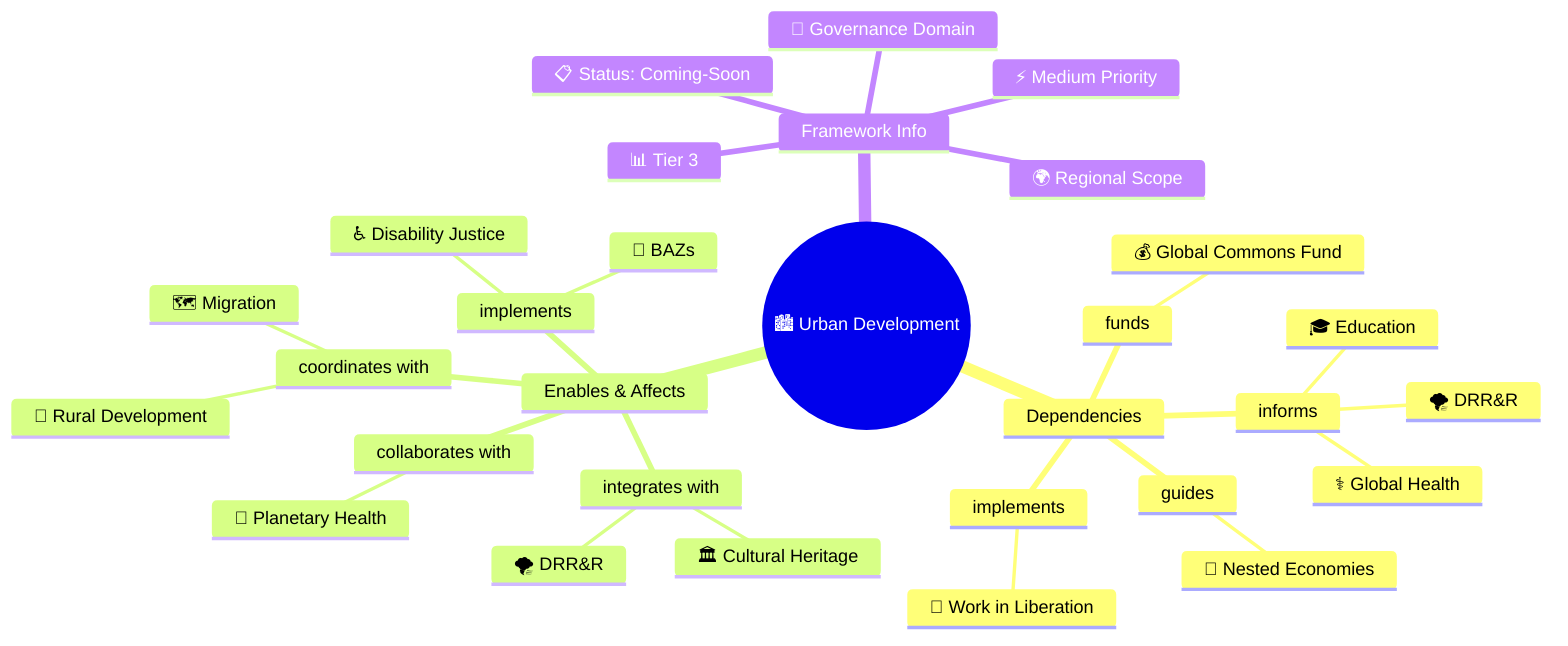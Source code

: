 mindmap
  root(("🏙️ Urban Development"))
    Dependencies
      informs
        🌪️ DRR&R
        🎓 Education
        ⚕️ Global Health
      guides
        💱 Nested Economies
      implements
        👥 Work in Liberation
      funds
        💰 Global Commons Fund
    Enables & Affects
      coordinates with
        🚜 Rural Development
        🗺️ Migration
      collaborates with
        💚 Planetary Health
      integrates with
        🌪️ DRR&R
        🏛️ Cultural Heritage
      implements
        ♿ Disability Justice
        🏢 BAZs
    Framework Info
      📊 Tier 3
      🎯 Governance Domain
      🌍 Regional Scope
      ⚡ Medium Priority
      📋 Status: Coming-Soon
